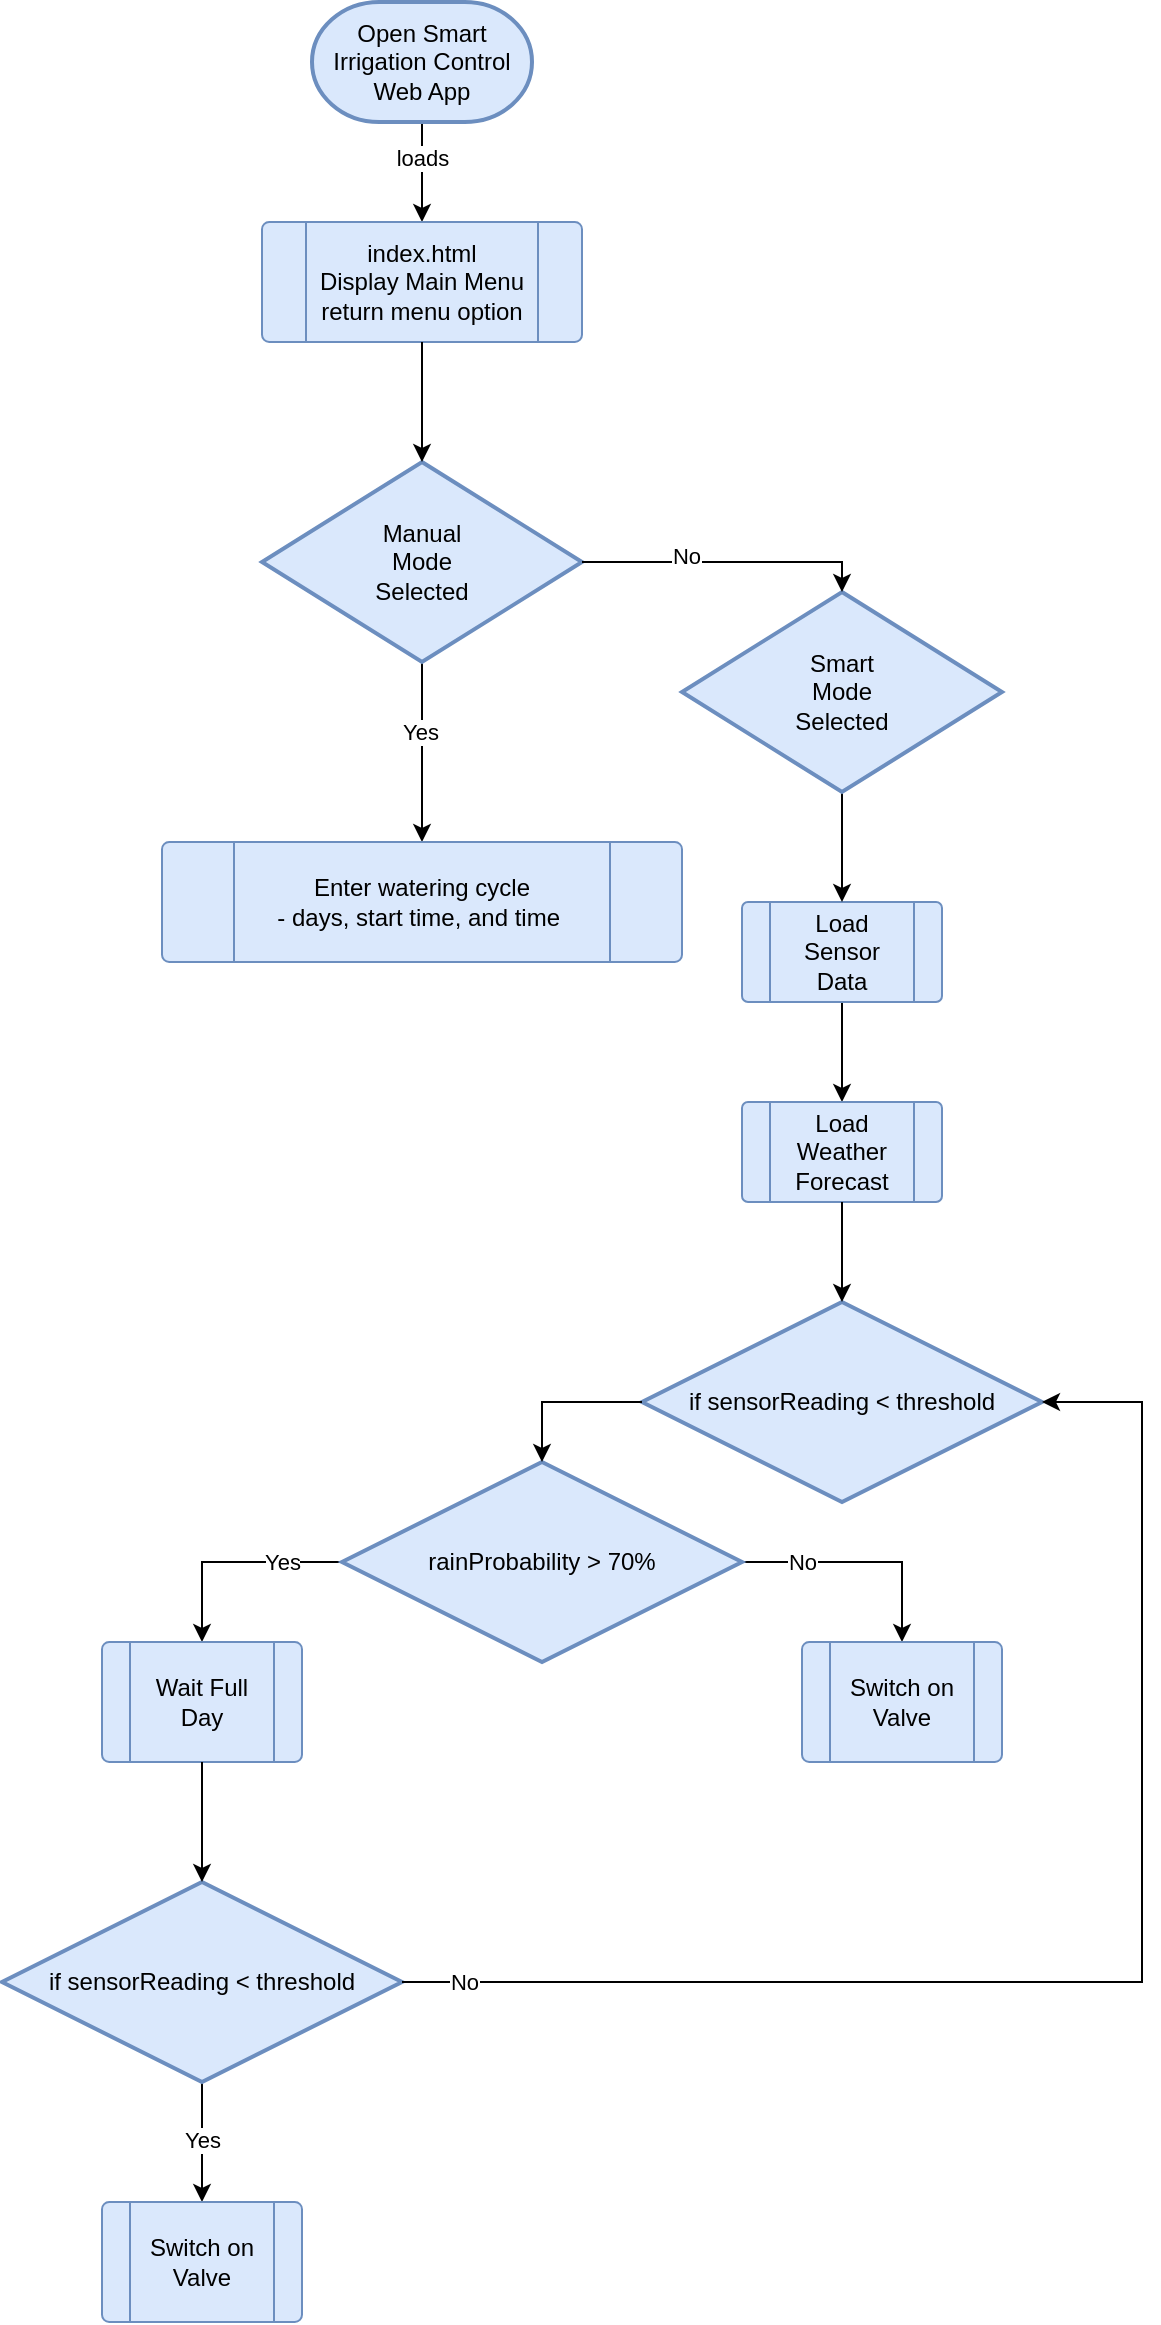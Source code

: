 <mxfile version="24.7.7">
  <diagram id="C5RBs43oDa-KdzZeNtuy" name="Page-1">
    <mxGraphModel dx="2532" dy="754" grid="1" gridSize="10" guides="1" tooltips="1" connect="1" arrows="1" fold="1" page="1" pageScale="1" pageWidth="1169" pageHeight="827" background="none" math="0" shadow="0">
      <root>
        <mxCell id="WIyWlLk6GJQsqaUBKTNV-0" />
        <mxCell id="WIyWlLk6GJQsqaUBKTNV-1" parent="WIyWlLk6GJQsqaUBKTNV-0" />
        <mxCell id="lYG3xDOw-mOF29yi0zcu-2" style="edgeStyle=orthogonalEdgeStyle;rounded=0;orthogonalLoop=1;jettySize=auto;html=1;exitX=0.5;exitY=1;exitDx=0;exitDy=0;exitPerimeter=0;entryX=0.5;entryY=0;entryDx=0;entryDy=0;" parent="WIyWlLk6GJQsqaUBKTNV-1" source="lYG3xDOw-mOF29yi0zcu-0" target="lYG3xDOw-mOF29yi0zcu-1" edge="1">
          <mxGeometry relative="1" as="geometry" />
        </mxCell>
        <mxCell id="lYG3xDOw-mOF29yi0zcu-5" value="loads" style="edgeLabel;html=1;align=center;verticalAlign=middle;resizable=0;points=[];" parent="lYG3xDOw-mOF29yi0zcu-2" vertex="1" connectable="0">
          <mxGeometry x="-0.278" relative="1" as="geometry">
            <mxPoint as="offset" />
          </mxGeometry>
        </mxCell>
        <mxCell id="lYG3xDOw-mOF29yi0zcu-0" value="Open Smart Irrigation Control Web App" style="strokeWidth=2;html=1;shape=mxgraph.flowchart.terminator;whiteSpace=wrap;fillColor=#dae8fc;strokeColor=#6c8ebf;" parent="WIyWlLk6GJQsqaUBKTNV-1" vertex="1">
          <mxGeometry x="-55" y="70" width="110" height="60" as="geometry" />
        </mxCell>
        <mxCell id="lYG3xDOw-mOF29yi0zcu-1" value="" style="verticalLabelPosition=bottom;verticalAlign=top;html=1;shape=process;whiteSpace=wrap;rounded=1;size=0.14;arcSize=6;fillColor=#dae8fc;strokeColor=#6c8ebf;" parent="WIyWlLk6GJQsqaUBKTNV-1" vertex="1">
          <mxGeometry x="-80" y="180" width="160" height="60" as="geometry" />
        </mxCell>
        <mxCell id="lYG3xDOw-mOF29yi0zcu-3" value="index.html&lt;div&gt;Display Main Menu&lt;/div&gt;&lt;div&gt;return menu option&lt;/div&gt;" style="text;html=1;align=center;verticalAlign=middle;whiteSpace=wrap;rounded=0;" parent="WIyWlLk6GJQsqaUBKTNV-1" vertex="1">
          <mxGeometry x="-60" y="195" width="120" height="30" as="geometry" />
        </mxCell>
        <mxCell id="lYG3xDOw-mOF29yi0zcu-48" style="edgeStyle=orthogonalEdgeStyle;rounded=0;orthogonalLoop=1;jettySize=auto;html=1;exitX=0.5;exitY=1;exitDx=0;exitDy=0;entryX=0.5;entryY=0;entryDx=0;entryDy=0;" parent="WIyWlLk6GJQsqaUBKTNV-1" source="lYG3xDOw-mOF29yi0zcu-8" target="lYG3xDOw-mOF29yi0zcu-45" edge="1">
          <mxGeometry relative="1" as="geometry" />
        </mxCell>
        <mxCell id="lYG3xDOw-mOF29yi0zcu-8" value="" style="verticalLabelPosition=bottom;verticalAlign=top;html=1;shape=process;whiteSpace=wrap;rounded=1;size=0.14;arcSize=6;fillColor=#dae8fc;strokeColor=#6c8ebf;" parent="WIyWlLk6GJQsqaUBKTNV-1" vertex="1">
          <mxGeometry x="160" y="520" width="100" height="50" as="geometry" />
        </mxCell>
        <mxCell id="lYG3xDOw-mOF29yi0zcu-11" value="Load Sensor Data" style="text;html=1;align=center;verticalAlign=middle;whiteSpace=wrap;rounded=0;" parent="WIyWlLk6GJQsqaUBKTNV-1" vertex="1">
          <mxGeometry x="180" y="530" width="60" height="30" as="geometry" />
        </mxCell>
        <mxCell id="lYG3xDOw-mOF29yi0zcu-38" style="edgeStyle=orthogonalEdgeStyle;rounded=0;orthogonalLoop=1;jettySize=auto;html=1;" parent="WIyWlLk6GJQsqaUBKTNV-1" source="lYG3xDOw-mOF29yi0zcu-21" target="lYG3xDOw-mOF29yi0zcu-36" edge="1">
          <mxGeometry relative="1" as="geometry" />
        </mxCell>
        <mxCell id="lYG3xDOw-mOF29yi0zcu-40" value="Yes" style="edgeLabel;html=1;align=center;verticalAlign=middle;resizable=0;points=[];" parent="lYG3xDOw-mOF29yi0zcu-38" vertex="1" connectable="0">
          <mxGeometry x="-0.23" y="-1" relative="1" as="geometry">
            <mxPoint as="offset" />
          </mxGeometry>
        </mxCell>
        <mxCell id="lYG3xDOw-mOF29yi0zcu-21" value="" style="strokeWidth=2;html=1;shape=mxgraph.flowchart.decision;whiteSpace=wrap;fillColor=#dae8fc;strokeColor=#6c8ebf;" parent="WIyWlLk6GJQsqaUBKTNV-1" vertex="1">
          <mxGeometry x="-80" y="300" width="160" height="100" as="geometry" />
        </mxCell>
        <mxCell id="lYG3xDOw-mOF29yi0zcu-27" value="Manual Mode Selected" style="text;html=1;align=center;verticalAlign=middle;whiteSpace=wrap;rounded=0;" parent="WIyWlLk6GJQsqaUBKTNV-1" vertex="1">
          <mxGeometry x="-30" y="335" width="60" height="30" as="geometry" />
        </mxCell>
        <mxCell id="lYG3xDOw-mOF29yi0zcu-44" style="edgeStyle=orthogonalEdgeStyle;rounded=0;orthogonalLoop=1;jettySize=auto;html=1;exitX=0.5;exitY=1;exitDx=0;exitDy=0;exitPerimeter=0;entryX=0.5;entryY=0;entryDx=0;entryDy=0;" parent="WIyWlLk6GJQsqaUBKTNV-1" source="lYG3xDOw-mOF29yi0zcu-28" target="lYG3xDOw-mOF29yi0zcu-8" edge="1">
          <mxGeometry relative="1" as="geometry" />
        </mxCell>
        <mxCell id="lYG3xDOw-mOF29yi0zcu-28" value="" style="strokeWidth=2;html=1;shape=mxgraph.flowchart.decision;whiteSpace=wrap;fillColor=#dae8fc;strokeColor=#6c8ebf;" parent="WIyWlLk6GJQsqaUBKTNV-1" vertex="1">
          <mxGeometry x="130" y="365" width="160" height="100" as="geometry" />
        </mxCell>
        <mxCell id="lYG3xDOw-mOF29yi0zcu-29" value="Smart Mode Selected" style="text;html=1;align=center;verticalAlign=middle;whiteSpace=wrap;rounded=0;" parent="WIyWlLk6GJQsqaUBKTNV-1" vertex="1">
          <mxGeometry x="180" y="400" width="60" height="30" as="geometry" />
        </mxCell>
        <mxCell id="lYG3xDOw-mOF29yi0zcu-30" style="edgeStyle=orthogonalEdgeStyle;rounded=0;orthogonalLoop=1;jettySize=auto;html=1;entryX=0.5;entryY=0;entryDx=0;entryDy=0;entryPerimeter=0;exitX=1;exitY=0.5;exitDx=0;exitDy=0;exitPerimeter=0;" parent="WIyWlLk6GJQsqaUBKTNV-1" source="lYG3xDOw-mOF29yi0zcu-21" target="lYG3xDOw-mOF29yi0zcu-28" edge="1">
          <mxGeometry relative="1" as="geometry">
            <Array as="points">
              <mxPoint x="210" y="350" />
            </Array>
          </mxGeometry>
        </mxCell>
        <mxCell id="lYG3xDOw-mOF29yi0zcu-31" value="No" style="edgeLabel;html=1;align=center;verticalAlign=middle;resizable=0;points=[];" parent="lYG3xDOw-mOF29yi0zcu-30" vertex="1" connectable="0">
          <mxGeometry x="-0.289" y="3" relative="1" as="geometry">
            <mxPoint as="offset" />
          </mxGeometry>
        </mxCell>
        <mxCell id="lYG3xDOw-mOF29yi0zcu-36" value="" style="verticalLabelPosition=bottom;verticalAlign=top;html=1;shape=process;whiteSpace=wrap;rounded=1;size=0.14;arcSize=6;fillColor=#dae8fc;strokeColor=#6c8ebf;" parent="WIyWlLk6GJQsqaUBKTNV-1" vertex="1">
          <mxGeometry x="-130" y="490" width="260" height="60" as="geometry" />
        </mxCell>
        <mxCell id="lYG3xDOw-mOF29yi0zcu-37" value="Enter watering cycle&lt;div&gt;- days, start time, and time&amp;nbsp;&lt;/div&gt;" style="text;html=1;align=center;verticalAlign=middle;whiteSpace=wrap;rounded=0;" parent="WIyWlLk6GJQsqaUBKTNV-1" vertex="1">
          <mxGeometry x="-90" y="505" width="180" height="30" as="geometry" />
        </mxCell>
        <mxCell id="lYG3xDOw-mOF29yi0zcu-43" style="edgeStyle=orthogonalEdgeStyle;rounded=0;orthogonalLoop=1;jettySize=auto;html=1;exitX=0.5;exitY=1;exitDx=0;exitDy=0;entryX=0.5;entryY=0;entryDx=0;entryDy=0;entryPerimeter=0;" parent="WIyWlLk6GJQsqaUBKTNV-1" source="lYG3xDOw-mOF29yi0zcu-1" target="lYG3xDOw-mOF29yi0zcu-21" edge="1">
          <mxGeometry relative="1" as="geometry" />
        </mxCell>
        <mxCell id="lYG3xDOw-mOF29yi0zcu-45" value="" style="verticalLabelPosition=bottom;verticalAlign=top;html=1;shape=process;whiteSpace=wrap;rounded=1;size=0.14;arcSize=6;fillColor=#dae8fc;strokeColor=#6c8ebf;" parent="WIyWlLk6GJQsqaUBKTNV-1" vertex="1">
          <mxGeometry x="160" y="620" width="100" height="50" as="geometry" />
        </mxCell>
        <mxCell id="lYG3xDOw-mOF29yi0zcu-46" value="Load Weather Forecast" style="text;html=1;align=center;verticalAlign=middle;whiteSpace=wrap;rounded=0;" parent="WIyWlLk6GJQsqaUBKTNV-1" vertex="1">
          <mxGeometry x="180" y="630" width="60" height="30" as="geometry" />
        </mxCell>
        <mxCell id="lYG3xDOw-mOF29yi0zcu-49" value="if sensorReading &amp;lt; threshold" style="strokeWidth=2;html=1;shape=mxgraph.flowchart.decision;whiteSpace=wrap;fillColor=#dae8fc;strokeColor=#6c8ebf;" parent="WIyWlLk6GJQsqaUBKTNV-1" vertex="1">
          <mxGeometry x="110" y="720" width="200" height="100" as="geometry" />
        </mxCell>
        <mxCell id="lYG3xDOw-mOF29yi0zcu-50" style="edgeStyle=orthogonalEdgeStyle;rounded=0;orthogonalLoop=1;jettySize=auto;html=1;exitX=0.5;exitY=1;exitDx=0;exitDy=0;entryX=0.5;entryY=0;entryDx=0;entryDy=0;entryPerimeter=0;" parent="WIyWlLk6GJQsqaUBKTNV-1" source="lYG3xDOw-mOF29yi0zcu-45" target="lYG3xDOw-mOF29yi0zcu-49" edge="1">
          <mxGeometry relative="1" as="geometry" />
        </mxCell>
        <mxCell id="lYG3xDOw-mOF29yi0zcu-61" style="edgeStyle=orthogonalEdgeStyle;rounded=0;orthogonalLoop=1;jettySize=auto;html=1;exitX=0;exitY=0.5;exitDx=0;exitDy=0;exitPerimeter=0;entryX=0.5;entryY=0;entryDx=0;entryDy=0;" parent="WIyWlLk6GJQsqaUBKTNV-1" source="lYG3xDOw-mOF29yi0zcu-55" target="lYG3xDOw-mOF29yi0zcu-60" edge="1">
          <mxGeometry relative="1" as="geometry" />
        </mxCell>
        <mxCell id="lYG3xDOw-mOF29yi0zcu-63" value="Yes" style="edgeLabel;html=1;align=center;verticalAlign=middle;resizable=0;points=[];" parent="lYG3xDOw-mOF29yi0zcu-61" vertex="1" connectable="0">
          <mxGeometry x="-0.197" y="-3" relative="1" as="geometry">
            <mxPoint x="14" y="3" as="offset" />
          </mxGeometry>
        </mxCell>
        <mxCell id="erFtuws-bJKWrH6lEwFD-8" style="edgeStyle=orthogonalEdgeStyle;rounded=0;orthogonalLoop=1;jettySize=auto;html=1;exitX=1;exitY=0.5;exitDx=0;exitDy=0;exitPerimeter=0;entryX=0.5;entryY=0;entryDx=0;entryDy=0;" edge="1" parent="WIyWlLk6GJQsqaUBKTNV-1" source="lYG3xDOw-mOF29yi0zcu-55" target="erFtuws-bJKWrH6lEwFD-3">
          <mxGeometry relative="1" as="geometry" />
        </mxCell>
        <mxCell id="erFtuws-bJKWrH6lEwFD-10" value="No" style="edgeLabel;html=1;align=center;verticalAlign=middle;resizable=0;points=[];" vertex="1" connectable="0" parent="erFtuws-bJKWrH6lEwFD-8">
          <mxGeometry x="-0.384" y="2" relative="1" as="geometry">
            <mxPoint x="-7" y="2" as="offset" />
          </mxGeometry>
        </mxCell>
        <mxCell id="lYG3xDOw-mOF29yi0zcu-55" value="rainProbability &amp;gt; 70%" style="strokeWidth=2;html=1;shape=mxgraph.flowchart.decision;whiteSpace=wrap;fillColor=#dae8fc;strokeColor=#6c8ebf;" parent="WIyWlLk6GJQsqaUBKTNV-1" vertex="1">
          <mxGeometry x="-40" y="800" width="200" height="100" as="geometry" />
        </mxCell>
        <mxCell id="lYG3xDOw-mOF29yi0zcu-56" style="edgeStyle=orthogonalEdgeStyle;rounded=0;orthogonalLoop=1;jettySize=auto;html=1;exitX=0;exitY=0.5;exitDx=0;exitDy=0;exitPerimeter=0;entryX=0.5;entryY=0;entryDx=0;entryDy=0;entryPerimeter=0;" parent="WIyWlLk6GJQsqaUBKTNV-1" source="lYG3xDOw-mOF29yi0zcu-49" target="lYG3xDOw-mOF29yi0zcu-55" edge="1">
          <mxGeometry relative="1" as="geometry" />
        </mxCell>
        <mxCell id="lYG3xDOw-mOF29yi0zcu-60" value="" style="verticalLabelPosition=bottom;verticalAlign=top;html=1;shape=process;whiteSpace=wrap;rounded=1;size=0.14;arcSize=6;fillColor=#dae8fc;strokeColor=#6c8ebf;" parent="WIyWlLk6GJQsqaUBKTNV-1" vertex="1">
          <mxGeometry x="-160" y="890" width="100" height="60" as="geometry" />
        </mxCell>
        <mxCell id="erFtuws-bJKWrH6lEwFD-3" value="" style="verticalLabelPosition=bottom;verticalAlign=top;html=1;shape=process;whiteSpace=wrap;rounded=1;size=0.14;arcSize=6;fillColor=#dae8fc;strokeColor=#6c8ebf;" vertex="1" parent="WIyWlLk6GJQsqaUBKTNV-1">
          <mxGeometry x="190" y="890" width="100" height="60" as="geometry" />
        </mxCell>
        <mxCell id="erFtuws-bJKWrH6lEwFD-6" value="Wait Full Day" style="text;html=1;align=center;verticalAlign=middle;whiteSpace=wrap;rounded=0;" vertex="1" parent="WIyWlLk6GJQsqaUBKTNV-1">
          <mxGeometry x="-140" y="905" width="60" height="30" as="geometry" />
        </mxCell>
        <mxCell id="lYG3xDOw-mOF29yi0zcu-62" value="Switch on Valve" style="text;html=1;align=center;verticalAlign=middle;whiteSpace=wrap;rounded=0;" parent="WIyWlLk6GJQsqaUBKTNV-1" vertex="1">
          <mxGeometry x="210" y="905" width="60" height="30" as="geometry" />
        </mxCell>
        <mxCell id="erFtuws-bJKWrH6lEwFD-18" style="edgeStyle=orthogonalEdgeStyle;rounded=0;orthogonalLoop=1;jettySize=auto;html=1;exitX=0.5;exitY=1;exitDx=0;exitDy=0;exitPerimeter=0;entryX=0.5;entryY=0;entryDx=0;entryDy=0;" edge="1" parent="WIyWlLk6GJQsqaUBKTNV-1" source="erFtuws-bJKWrH6lEwFD-7" target="erFtuws-bJKWrH6lEwFD-15">
          <mxGeometry relative="1" as="geometry" />
        </mxCell>
        <mxCell id="erFtuws-bJKWrH6lEwFD-20" value="Yes" style="edgeLabel;html=1;align=center;verticalAlign=middle;resizable=0;points=[];" vertex="1" connectable="0" parent="erFtuws-bJKWrH6lEwFD-18">
          <mxGeometry x="-0.048" relative="1" as="geometry">
            <mxPoint as="offset" />
          </mxGeometry>
        </mxCell>
        <mxCell id="erFtuws-bJKWrH6lEwFD-7" value="if sensorReading &amp;lt; threshold" style="strokeWidth=2;html=1;shape=mxgraph.flowchart.decision;whiteSpace=wrap;fillColor=#dae8fc;strokeColor=#6c8ebf;" vertex="1" parent="WIyWlLk6GJQsqaUBKTNV-1">
          <mxGeometry x="-210" y="1010" width="200" height="100" as="geometry" />
        </mxCell>
        <mxCell id="erFtuws-bJKWrH6lEwFD-12" style="edgeStyle=orthogonalEdgeStyle;rounded=0;orthogonalLoop=1;jettySize=auto;html=1;exitX=0.5;exitY=1;exitDx=0;exitDy=0;entryX=0.5;entryY=0;entryDx=0;entryDy=0;entryPerimeter=0;" edge="1" parent="WIyWlLk6GJQsqaUBKTNV-1" source="lYG3xDOw-mOF29yi0zcu-60" target="erFtuws-bJKWrH6lEwFD-7">
          <mxGeometry relative="1" as="geometry" />
        </mxCell>
        <mxCell id="erFtuws-bJKWrH6lEwFD-15" value="" style="verticalLabelPosition=bottom;verticalAlign=top;html=1;shape=process;whiteSpace=wrap;rounded=1;size=0.14;arcSize=6;fillColor=#dae8fc;strokeColor=#6c8ebf;" vertex="1" parent="WIyWlLk6GJQsqaUBKTNV-1">
          <mxGeometry x="-160" y="1170" width="100" height="60" as="geometry" />
        </mxCell>
        <mxCell id="erFtuws-bJKWrH6lEwFD-19" value="Switch on Valve" style="text;html=1;align=center;verticalAlign=middle;whiteSpace=wrap;rounded=0;" vertex="1" parent="WIyWlLk6GJQsqaUBKTNV-1">
          <mxGeometry x="-140" y="1185" width="60" height="30" as="geometry" />
        </mxCell>
        <mxCell id="erFtuws-bJKWrH6lEwFD-22" style="edgeStyle=orthogonalEdgeStyle;rounded=0;orthogonalLoop=1;jettySize=auto;html=1;exitX=1;exitY=0.5;exitDx=0;exitDy=0;exitPerimeter=0;entryX=1;entryY=0.5;entryDx=0;entryDy=0;entryPerimeter=0;" edge="1" parent="WIyWlLk6GJQsqaUBKTNV-1" source="erFtuws-bJKWrH6lEwFD-7" target="lYG3xDOw-mOF29yi0zcu-49">
          <mxGeometry relative="1" as="geometry">
            <Array as="points">
              <mxPoint x="360" y="1060" />
              <mxPoint x="360" y="770" />
            </Array>
          </mxGeometry>
        </mxCell>
        <mxCell id="erFtuws-bJKWrH6lEwFD-23" value="No" style="edgeLabel;html=1;align=center;verticalAlign=middle;resizable=0;points=[];" vertex="1" connectable="0" parent="erFtuws-bJKWrH6lEwFD-22">
          <mxGeometry x="-0.81" relative="1" as="geometry">
            <mxPoint x="-37" as="offset" />
          </mxGeometry>
        </mxCell>
      </root>
    </mxGraphModel>
  </diagram>
</mxfile>
